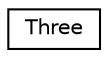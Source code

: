 digraph "Graphical Class Hierarchy"
{
  edge [fontname="Helvetica",fontsize="10",labelfontname="Helvetica",labelfontsize="10"];
  node [fontname="Helvetica",fontsize="10",shape=record];
  rankdir="LR";
  Node0 [label="Three",height=0.2,width=0.4,color="black", fillcolor="white", style="filled",URL="$struct_three.html"];
}
